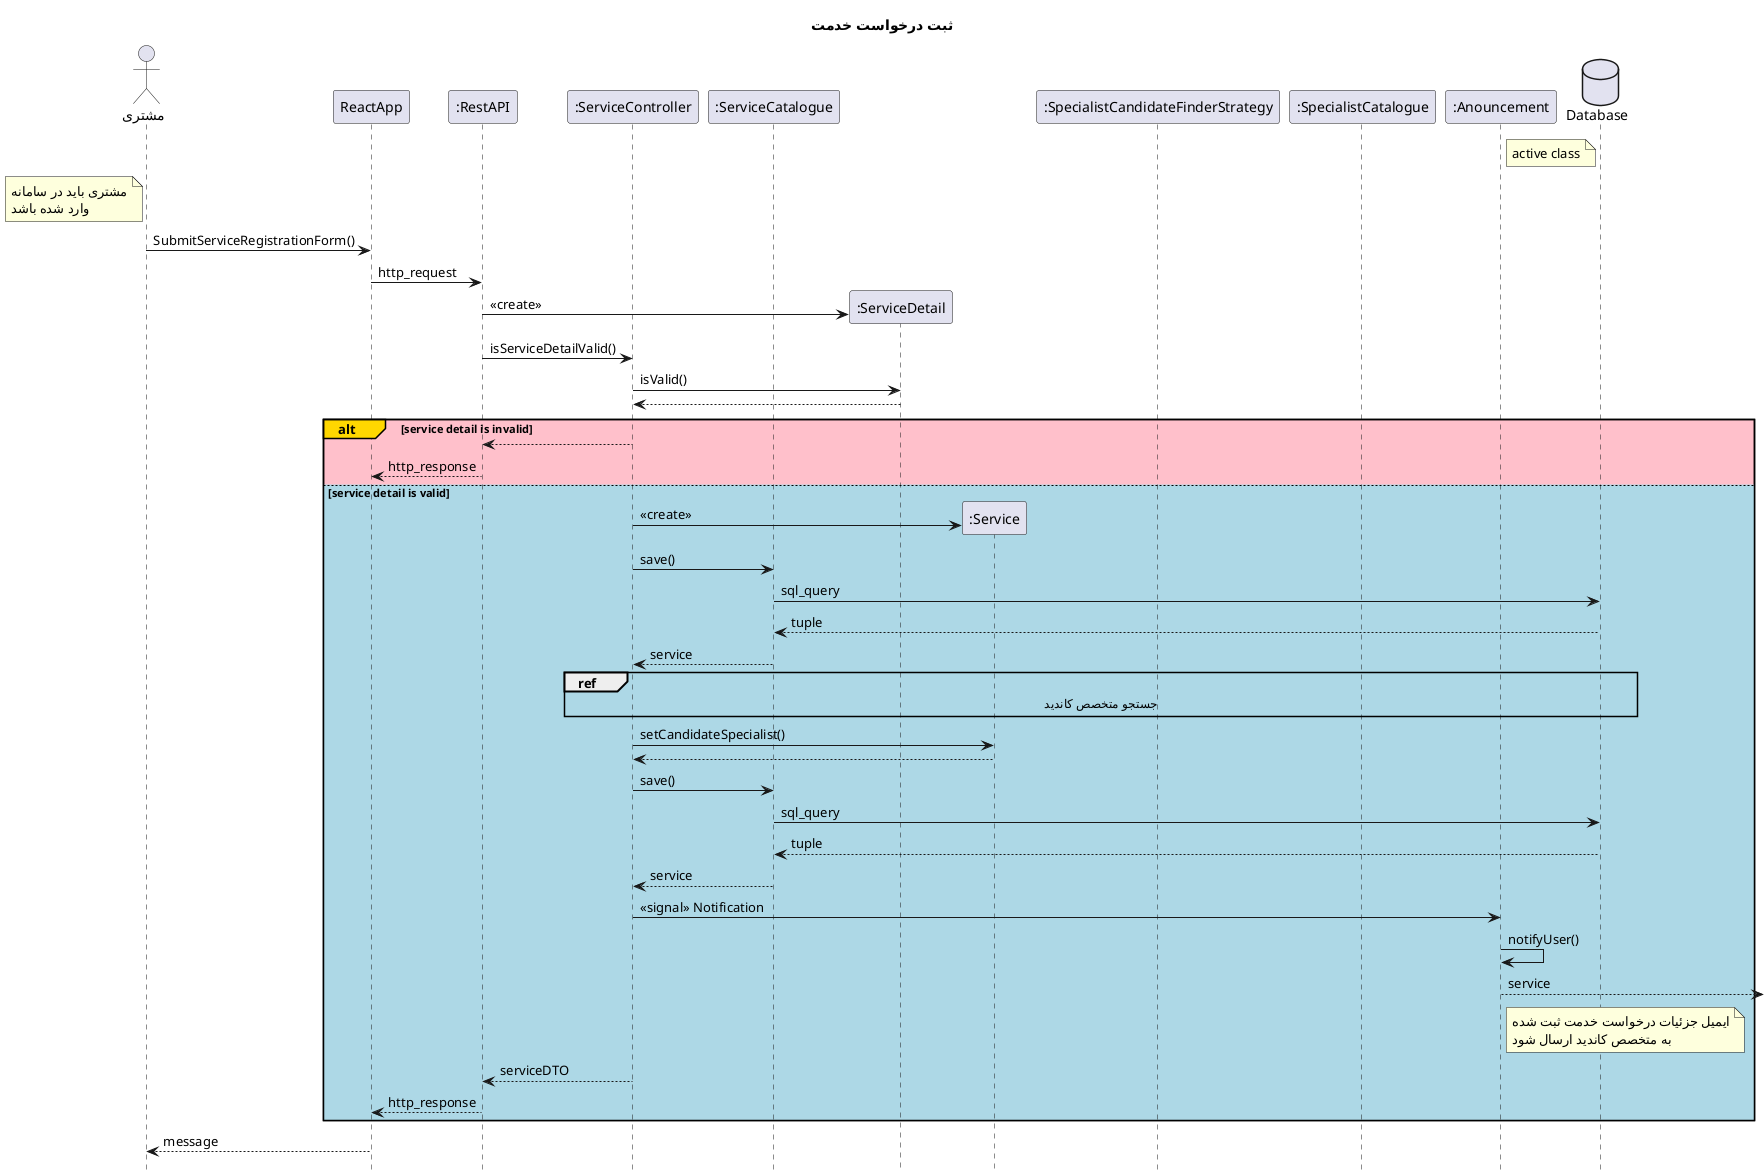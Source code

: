 @startuml registerService
hide footbox
title "ثبت درخواست خدمت"
actor       "مشتری" as customer
participant ReactApp
participant ":RestAPI" as RestAPI
participant ":ServiceController" as ServiceController
participant ":ServiceCatalogue" as ServiceCatalogue
participant ":ServiceDetail" as ServiceDetail
participant ":Service" as Service
participant ":SpecialistCandidateFinderStrategy" as SpecialistCandidateFinderStrategy
participant ":SpecialistCatalogue" as SpecialistCatalogue
participant ":Anouncement" as Anouncement
database Database
note right of Anouncement
    active class
end note
note left of customer
    مشتری باید در سامانه
    وارد شده باشد
end note

customer -> ReactApp: SubmitServiceRegistrationForm()
ReactApp -> RestAPI: http_request
RestAPI -> ServiceDetail **: <<create>>
RestAPI -> ServiceController: isServiceDetailValid()
ServiceController -> ServiceDetail:  isValid()
return
alt#Gold #Pink service detail is invalid

    ServiceController --> RestAPI
    RestAPI --> ReactApp: http_response

else #LightBlue service detail is valid

    ServiceController -> Service **: <<create>>
    ServiceController -> ServiceCatalogue: save()
    ServiceCatalogue -> Database: sql_query
    return tuple
    ServiceCatalogue --> ServiceController: service
    ref over ServiceController, SpecialistCandidateFinderStrategy, SpecialistCatalogue, Database: جستجو متخصص کاندید
    ServiceController -> Service: setCandidateSpecialist()
    return
    ServiceController -> ServiceCatalogue: save()
    ServiceCatalogue -> Database: sql_query
    return tuple
    ServiceCatalogue --> ServiceController: service
    ServiceController -> Anouncement: <<signal>> Notification
    Anouncement -> Anouncement: notifyUser()
    Anouncement -->: service
    note right of Anouncement
        ایمیل جزئیات درخواست خدمت ثبت شده
        به متخصص کاندید ارسال شود
    end note
    ServiceController --> RestAPI: serviceDTO
    RestAPI --> ReactApp: http_response
end
ReactApp --> customer: message
@enduml